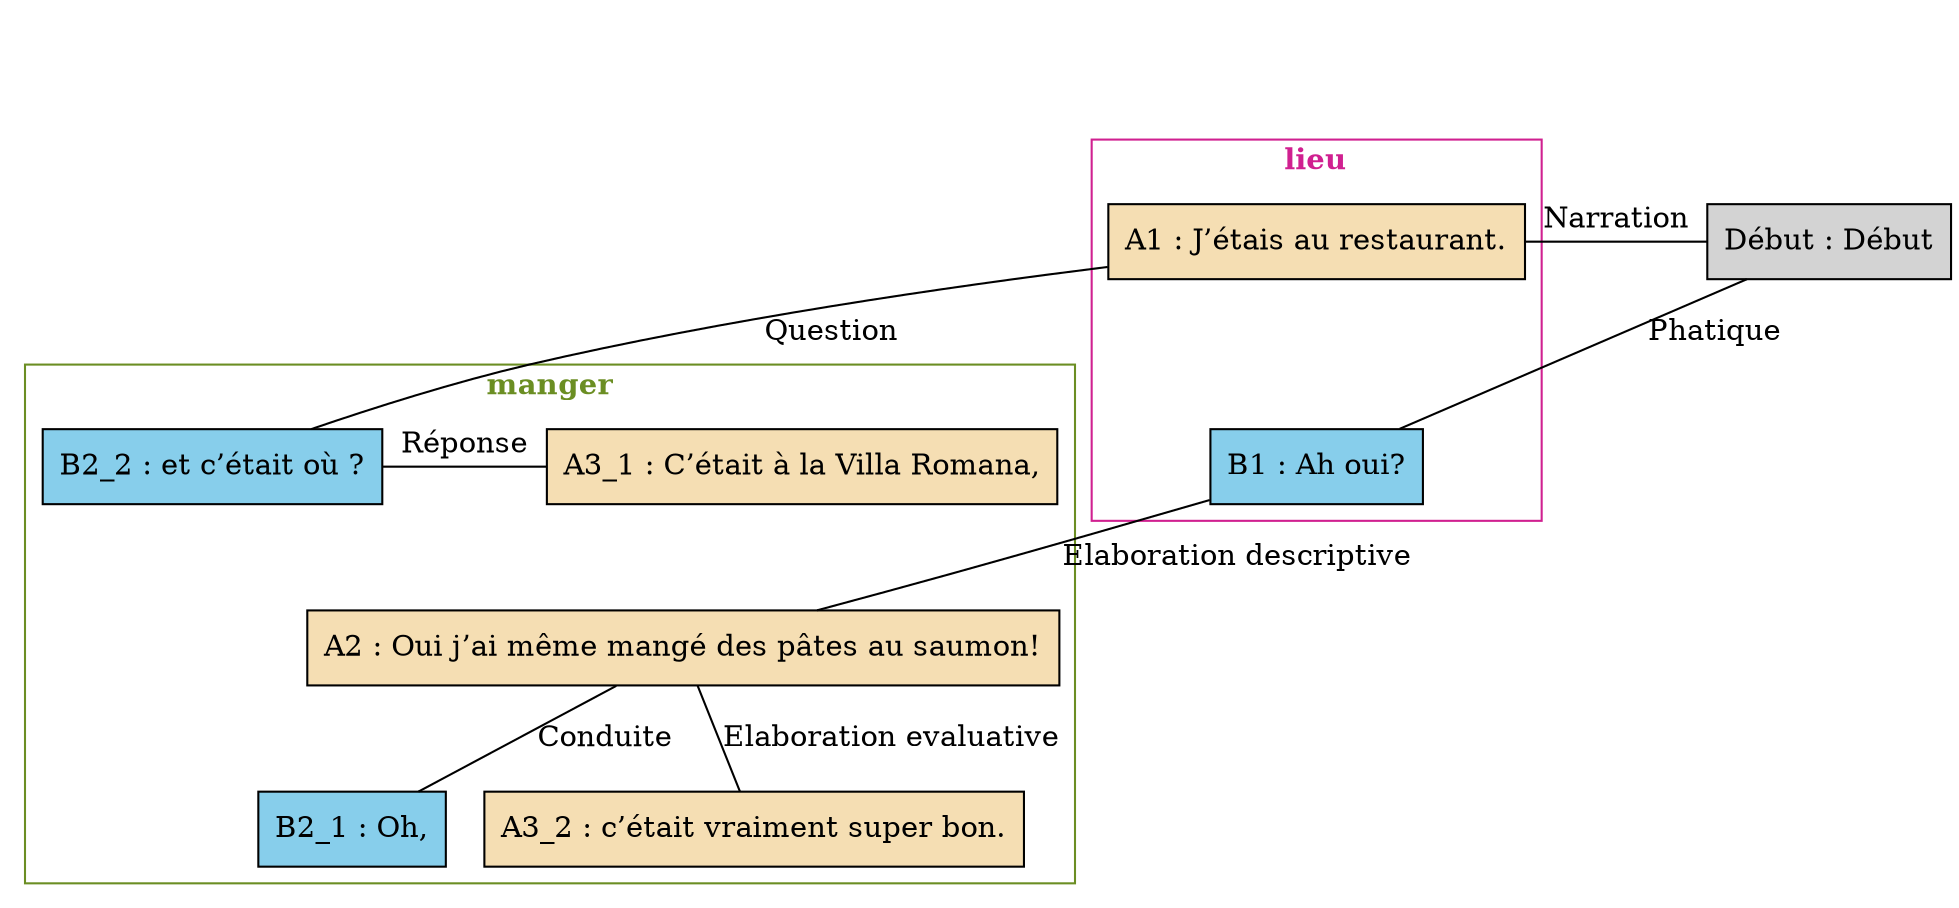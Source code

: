 digraph "Bac_a_sable_-_C03" {
	node [shape=box style=filled]
	newrank=true
	zero [style=invis]
	"Début" [label="Début : Début"]
	A1 [label="A1 : J’étais au restaurant." fillcolor=wheat]
	B1 [label="B1 : Ah oui?" fillcolor=skyblue]
	A2 [label="A2 : Oui j’ai même mangé des pâtes au saumon!" fillcolor=wheat]
	B2_1 [label="B2_1 : Oh," fillcolor=skyblue]
	B2_2 [label="B2_2 : et c’était où ?" fillcolor=skyblue]
	A3_1 [label="A3_1 : C’était à la Villa Romana," fillcolor=wheat]
	A3_2 [label="A3_2 : c’était vraiment super bon." fillcolor=wheat]
	zero -> "Début" [label="" style=invis]
	zero -> A1 [style=invis weight=1]
	"Début" -> A1 [label=Narration constraint=false dir=none]
	B1 -> A2 [label="Elaboration descriptive" dir=none weight=2]
	A2 -> B2_1 [label=Conduite dir=none weight=2]
	A1 -> B2_2 [label=Question dir=none weight=2]
	A1 -> A3_1 [style=invis weight=1]
	B2_2 -> A3_1 [label="Réponse" constraint=false dir=none]
	A2 -> A3_2 [label="Elaboration evaluative" dir=none weight=2]
	"Début" -> B1 [label=Phatique dir=none weight=2]
	subgraph cluster_0 {
		label=<<B>lieu</B>>
		color=violetred
		fontcolor=violetred
		A1
		B1
	}
	subgraph cluster_1 {
		label=<<B>manger</B>>
		color=olivedrab
		fontcolor=olivedrab
		A2
		B2_1
		B2_2
		A3_1
		A3_2
	}
}
